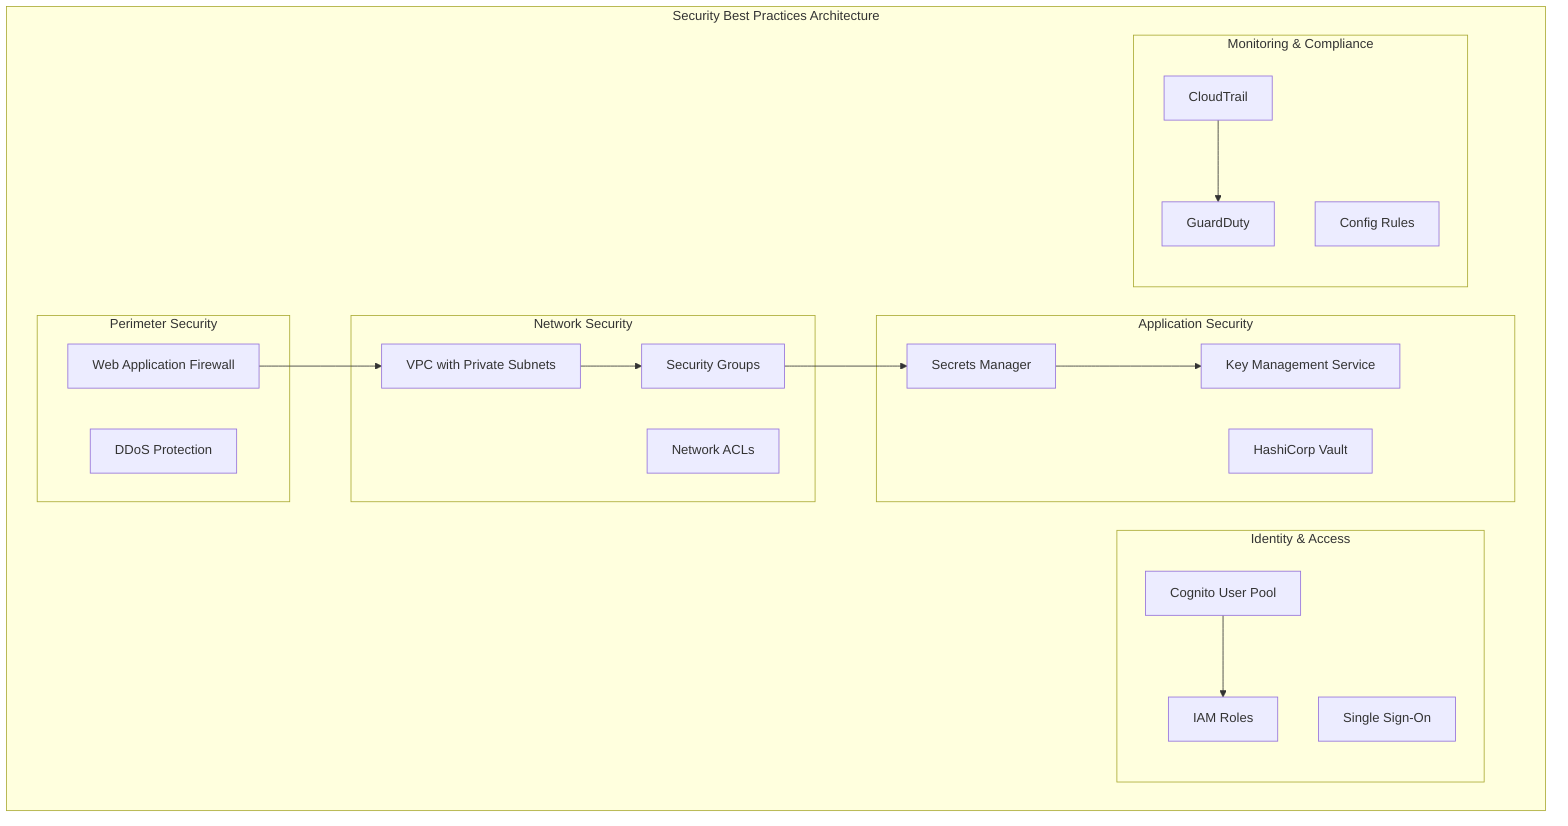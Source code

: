 graph TB
    subgraph "Security Best Practices Architecture"
        subgraph "Perimeter Security"
            WAF[Web Application Firewall]
            DDOS[DDoS Protection]
        end
        
        subgraph "Identity & Access"
            IAM[IAM Roles]
            COGNITO[Cognito User Pool]
            SSO[Single Sign-On]
        end
        
        subgraph "Network Security"
            VPC[VPC with Private Subnets]
            NACL[Network ACLs]
            SG[Security Groups]
        end
        
        subgraph "Application Security"
            SECRETS[Secrets Manager]
            KMS[Key Management Service]
            VAULT[HashiCorp Vault]
        end
        
        subgraph "Monitoring & Compliance"
            CLOUDTRAIL[CloudTrail]
            GUARDDUTY[GuardDuty]
            CONFIG[Config Rules]
        end
    end
    
    WAF --> VPC
    COGNITO --> IAM
    VPC --> SG
    SG --> SECRETS
    SECRETS --> KMS
    CLOUDTRAIL --> GUARDDUTY